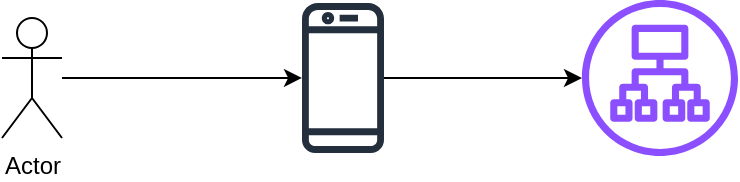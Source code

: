 <mxfile version="24.5.4" type="device">
  <diagram name="Page-1" id="d2IusO9sLZ7V9F7qNhCA">
    <mxGraphModel dx="1266" dy="605" grid="1" gridSize="10" guides="1" tooltips="1" connect="1" arrows="1" fold="1" page="1" pageScale="1" pageWidth="850" pageHeight="1100" math="0" shadow="0">
      <root>
        <mxCell id="0" />
        <mxCell id="1" parent="0" />
        <mxCell id="XYDMt4EkwB5AoKE7cghP-3" style="edgeStyle=orthogonalEdgeStyle;rounded=0;orthogonalLoop=1;jettySize=auto;html=1;" edge="1" parent="1" source="XYDMt4EkwB5AoKE7cghP-1" target="XYDMt4EkwB5AoKE7cghP-2">
          <mxGeometry relative="1" as="geometry" />
        </mxCell>
        <mxCell id="XYDMt4EkwB5AoKE7cghP-1" value="Actor" style="shape=umlActor;verticalLabelPosition=bottom;verticalAlign=top;html=1;outlineConnect=0;" vertex="1" parent="1">
          <mxGeometry x="120" y="200" width="30" height="60" as="geometry" />
        </mxCell>
        <mxCell id="XYDMt4EkwB5AoKE7cghP-5" style="edgeStyle=orthogonalEdgeStyle;rounded=0;orthogonalLoop=1;jettySize=auto;html=1;" edge="1" parent="1" source="XYDMt4EkwB5AoKE7cghP-2" target="XYDMt4EkwB5AoKE7cghP-4">
          <mxGeometry relative="1" as="geometry" />
        </mxCell>
        <mxCell id="XYDMt4EkwB5AoKE7cghP-2" value="" style="sketch=0;outlineConnect=0;fontColor=#232F3E;gradientColor=none;fillColor=#232F3D;strokeColor=none;dashed=0;verticalLabelPosition=bottom;verticalAlign=top;align=center;html=1;fontSize=12;fontStyle=0;aspect=fixed;pointerEvents=1;shape=mxgraph.aws4.mobile_client;" vertex="1" parent="1">
          <mxGeometry x="270" y="191" width="41" height="78" as="geometry" />
        </mxCell>
        <mxCell id="XYDMt4EkwB5AoKE7cghP-4" value="" style="sketch=0;outlineConnect=0;fontColor=#232F3E;gradientColor=none;fillColor=#8C4FFF;strokeColor=none;dashed=0;verticalLabelPosition=bottom;verticalAlign=top;align=center;html=1;fontSize=12;fontStyle=0;aspect=fixed;pointerEvents=1;shape=mxgraph.aws4.application_load_balancer;" vertex="1" parent="1">
          <mxGeometry x="410" y="191" width="78" height="78" as="geometry" />
        </mxCell>
      </root>
    </mxGraphModel>
  </diagram>
</mxfile>
